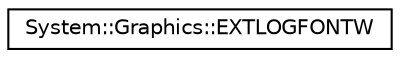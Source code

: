 digraph G
{
  edge [fontname="Helvetica",fontsize="10",labelfontname="Helvetica",labelfontsize="10"];
  node [fontname="Helvetica",fontsize="10",shape=record];
  rankdir="LR";
  Node1 [label="System::Graphics::EXTLOGFONTW",height=0.2,width=0.4,color="black", fillcolor="white", style="filled",URL="$struct_system_1_1_graphics_1_1_e_x_t_l_o_g_f_o_n_t_w.html"];
}

